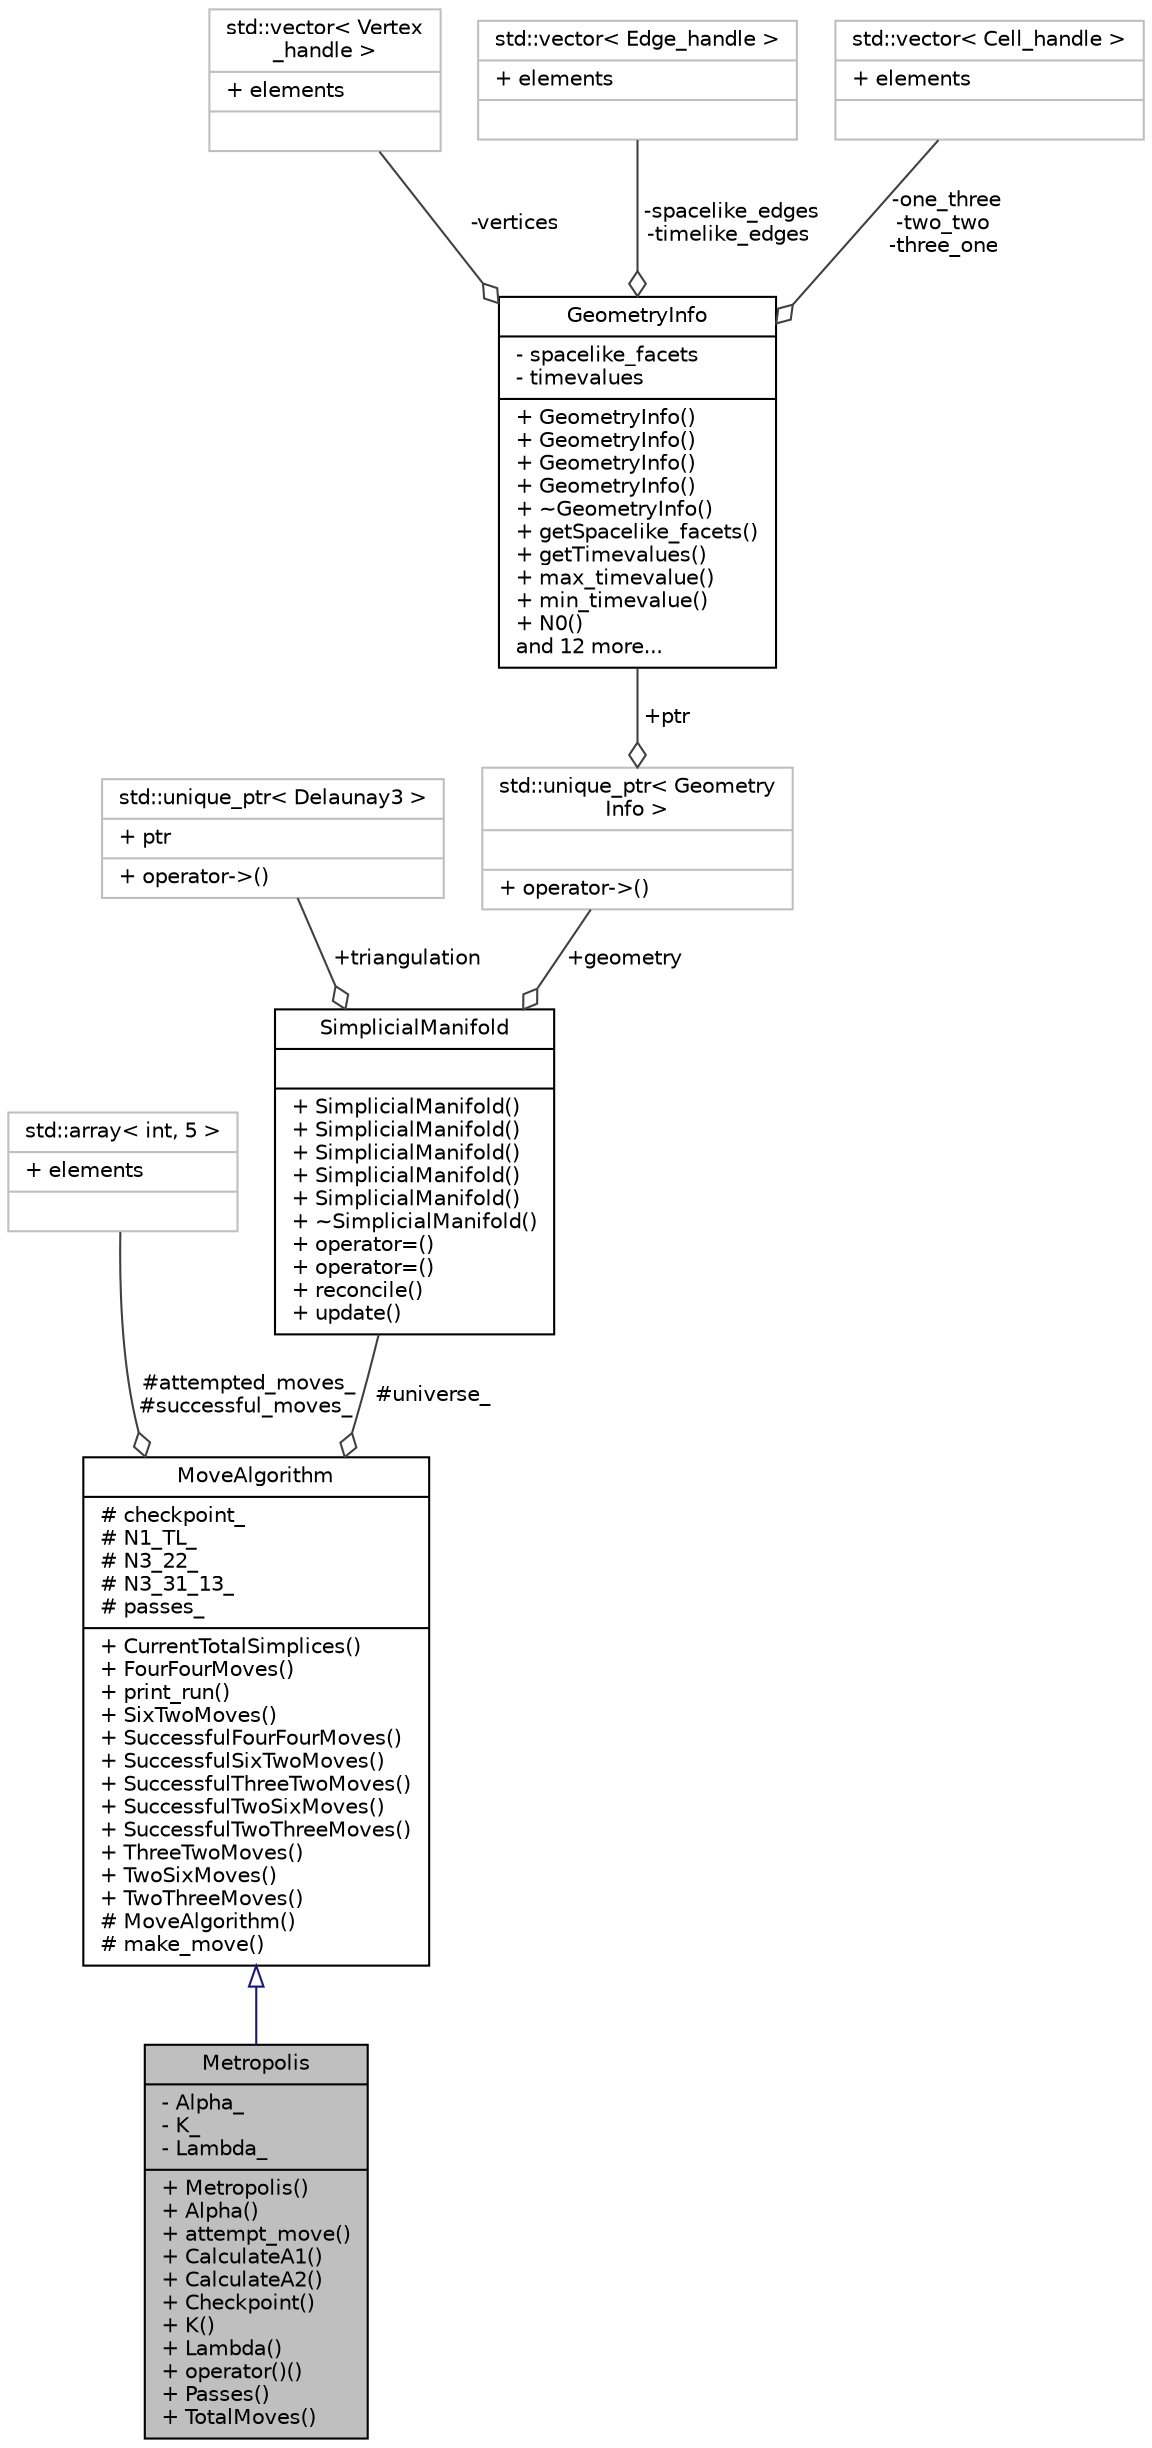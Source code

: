 digraph "Metropolis"
{
 // LATEX_PDF_SIZE
  edge [fontname="Helvetica",fontsize="10",labelfontname="Helvetica",labelfontsize="10"];
  node [fontname="Helvetica",fontsize="10",shape=record];
  Node2 [label="{Metropolis\n|- Alpha_\l- K_\l- Lambda_\l|+ Metropolis()\l+ Alpha()\l+ attempt_move()\l+ CalculateA1()\l+ CalculateA2()\l+ Checkpoint()\l+ K()\l+ Lambda()\l+ operator()()\l+ Passes()\l+ TotalMoves()\l}",height=0.2,width=0.4,color="black", fillcolor="grey75", style="filled", fontcolor="black",tooltip="Metropolis-Hastings algorithm function object."];
  Node3 -> Node2 [dir="back",color="midnightblue",fontsize="10",style="solid",arrowtail="onormal",fontname="Helvetica"];
  Node3 [label="{MoveAlgorithm\n|# checkpoint_\l# N1_TL_\l# N3_22_\l# N3_31_13_\l# passes_\l|+ CurrentTotalSimplices()\l+ FourFourMoves()\l+ print_run()\l+ SixTwoMoves()\l+ SuccessfulFourFourMoves()\l+ SuccessfulSixTwoMoves()\l+ SuccessfulThreeTwoMoves()\l+ SuccessfulTwoSixMoves()\l+ SuccessfulTwoThreeMoves()\l+ ThreeTwoMoves()\l+ TwoSixMoves()\l+ TwoThreeMoves()\l# MoveAlgorithm()\l# make_move()\l}",height=0.2,width=0.4,color="black", fillcolor="white", style="filled",URL="$class_move_algorithm.html",tooltip="Base class for move algorithms."];
  Node4 -> Node3 [color="grey25",fontsize="10",style="solid",label=" #attempted_moves_\n#successful_moves_" ,arrowhead="odiamond",fontname="Helvetica"];
  Node4 [label="{std::array\< int, 5 \>\n|+ elements\l|}",height=0.2,width=0.4,color="grey75", fillcolor="white", style="filled",tooltip=" "];
  Node5 -> Node3 [color="grey25",fontsize="10",style="solid",label=" #universe_" ,arrowhead="odiamond",fontname="Helvetica"];
  Node5 [label="{SimplicialManifold\n||+ SimplicialManifold()\l+ SimplicialManifold()\l+ SimplicialManifold()\l+ SimplicialManifold()\l+ SimplicialManifold()\l+ ~SimplicialManifold()\l+ operator=()\l+ operator=()\l+ reconcile()\l+ update()\l}",height=0.2,width=0.4,color="black", fillcolor="white", style="filled",URL="$struct_simplicial_manifold.html",tooltip=" "];
  Node6 -> Node5 [color="grey25",fontsize="10",style="solid",label=" +triangulation" ,arrowhead="odiamond",fontname="Helvetica"];
  Node6 [label="{std::unique_ptr\< Delaunay3 \>\n|+ ptr\l|+ operator-\>()\l}",height=0.2,width=0.4,color="grey75", fillcolor="white", style="filled",tooltip=" "];
  Node7 -> Node5 [color="grey25",fontsize="10",style="solid",label=" +geometry" ,arrowhead="odiamond",fontname="Helvetica"];
  Node7 [label="{std::unique_ptr\< Geometry\lInfo \>\n||+ operator-\>()\l}",height=0.2,width=0.4,color="grey75", fillcolor="white", style="filled",tooltip=" "];
  Node8 -> Node7 [color="grey25",fontsize="10",style="solid",label=" +ptr" ,arrowhead="odiamond",fontname="Helvetica"];
  Node8 [label="{GeometryInfo\n|- spacelike_facets\l- timevalues\l|+ GeometryInfo()\l+ GeometryInfo()\l+ GeometryInfo()\l+ GeometryInfo()\l+ ~GeometryInfo()\l+ getSpacelike_facets()\l+ getTimevalues()\l+ max_timevalue()\l+ min_timevalue()\l+ N0()\land 12 more...\l}",height=0.2,width=0.4,color="black", fillcolor="white", style="filled",URL="$struct_geometry_info.html",tooltip=" "];
  Node9 -> Node8 [color="grey25",fontsize="10",style="solid",label=" -vertices" ,arrowhead="odiamond",fontname="Helvetica"];
  Node9 [label="{std::vector\< Vertex\l_handle \>\n|+ elements\l|}",height=0.2,width=0.4,color="grey75", fillcolor="white", style="filled",tooltip=" "];
  Node10 -> Node8 [color="grey25",fontsize="10",style="solid",label=" -spacelike_edges\n-timelike_edges" ,arrowhead="odiamond",fontname="Helvetica"];
  Node10 [label="{std::vector\< Edge_handle \>\n|+ elements\l|}",height=0.2,width=0.4,color="grey75", fillcolor="white", style="filled",tooltip=" "];
  Node11 -> Node8 [color="grey25",fontsize="10",style="solid",label=" -one_three\n-two_two\n-three_one" ,arrowhead="odiamond",fontname="Helvetica"];
  Node11 [label="{std::vector\< Cell_handle \>\n|+ elements\l|}",height=0.2,width=0.4,color="grey75", fillcolor="white", style="filled",tooltip=" "];
}

